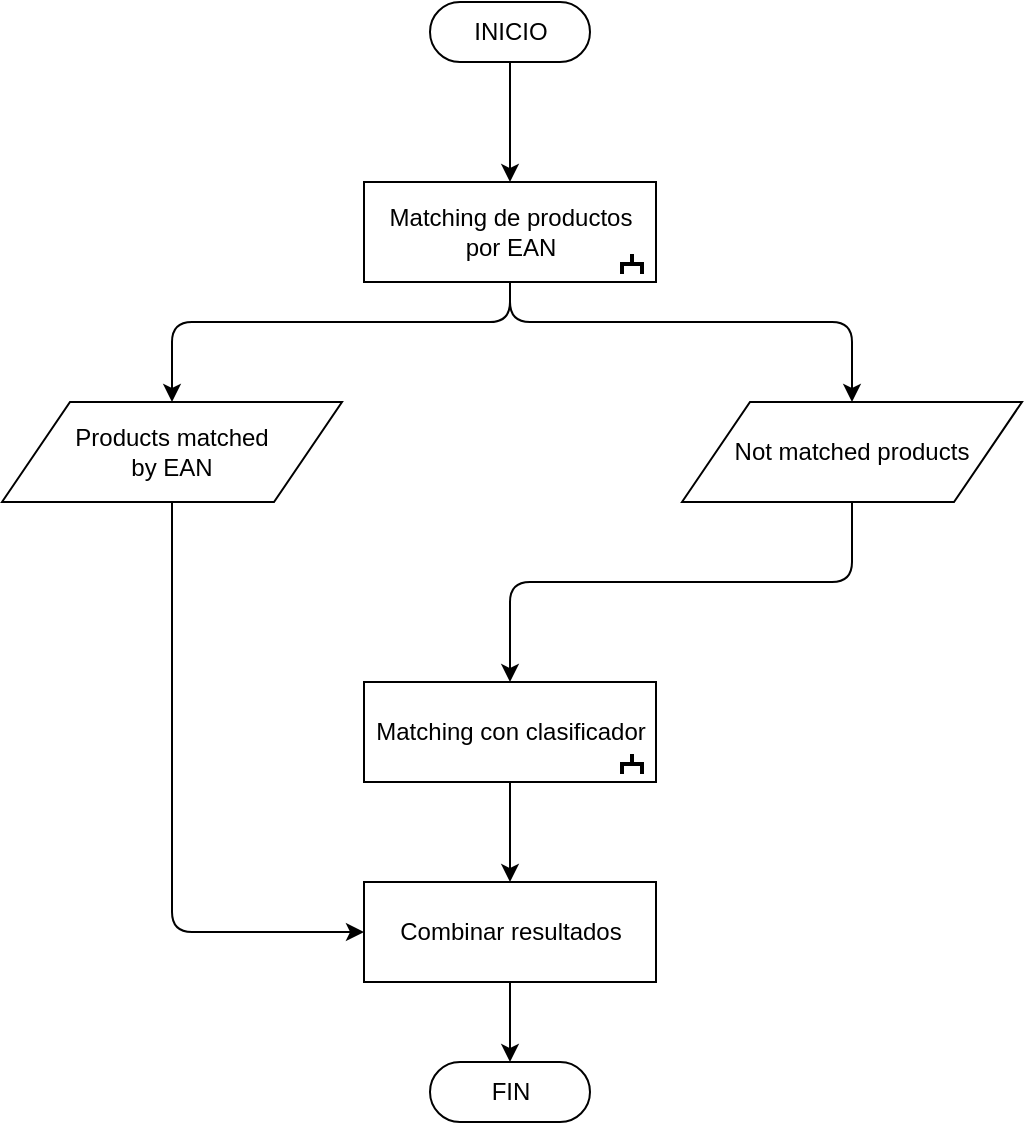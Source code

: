 <mxfile>
    <diagram id="rkbZzcY1yg9LUoFsTCDG" name="Página-1">
        <mxGraphModel dx="1792" dy="966" grid="1" gridSize="10" guides="1" tooltips="1" connect="1" arrows="1" fold="1" page="1" pageScale="1" pageWidth="827" pageHeight="1169" math="0" shadow="0">
            <root>
                <mxCell id="0"/>
                <mxCell id="1" parent="0"/>
                <mxCell id="5" style="edgeStyle=none;html=1;exitX=0.5;exitY=0.5;exitDx=0;exitDy=15;exitPerimeter=0;entryX=0.5;entryY=0;entryDx=0;entryDy=0;" parent="1" source="3" target="4" edge="1">
                    <mxGeometry relative="1" as="geometry"/>
                </mxCell>
                <mxCell id="3" value="INICIO" style="html=1;dashed=0;whitespace=wrap;shape=mxgraph.dfd.start" parent="1" vertex="1">
                    <mxGeometry x="374" y="80" width="80" height="30" as="geometry"/>
                </mxCell>
                <mxCell id="9" style="edgeStyle=none;html=1;exitX=0.5;exitY=1;exitDx=0;exitDy=0;entryX=0.5;entryY=0;entryDx=0;entryDy=0;" parent="1" source="4" target="8" edge="1">
                    <mxGeometry relative="1" as="geometry">
                        <Array as="points">
                            <mxPoint x="414" y="240"/>
                            <mxPoint x="245" y="240"/>
                        </Array>
                    </mxGeometry>
                </mxCell>
                <mxCell id="11" style="edgeStyle=none;html=1;exitX=0.5;exitY=1;exitDx=0;exitDy=0;entryX=0.5;entryY=0;entryDx=0;entryDy=0;" parent="1" source="4" target="10" edge="1">
                    <mxGeometry relative="1" as="geometry">
                        <Array as="points">
                            <mxPoint x="414" y="240"/>
                            <mxPoint x="585" y="240"/>
                        </Array>
                    </mxGeometry>
                </mxCell>
                <mxCell id="4" value="Matching de productos&lt;br&gt;por EAN" style="html=1;dashed=0;whitespace=wrap;" parent="1" vertex="1">
                    <mxGeometry x="341" y="170" width="146" height="50" as="geometry"/>
                </mxCell>
                <mxCell id="13" style="edgeStyle=none;html=1;exitX=0.5;exitY=1;exitDx=0;exitDy=0;entryX=0.5;entryY=0;entryDx=0;entryDy=0;" parent="1" source="6" target="14" edge="1">
                    <mxGeometry relative="1" as="geometry">
                        <mxPoint x="414" y="520" as="targetPoint"/>
                    </mxGeometry>
                </mxCell>
                <mxCell id="6" value="Matching con clasificador" style="html=1;dashed=0;whitespace=wrap;" parent="1" vertex="1">
                    <mxGeometry x="341" y="420" width="146" height="50" as="geometry"/>
                </mxCell>
                <mxCell id="16" style="edgeStyle=none;html=1;exitX=0.5;exitY=1;exitDx=0;exitDy=0;entryX=0;entryY=0.5;entryDx=0;entryDy=0;" parent="1" source="8" target="14" edge="1">
                    <mxGeometry relative="1" as="geometry">
                        <Array as="points">
                            <mxPoint x="245" y="545"/>
                        </Array>
                    </mxGeometry>
                </mxCell>
                <mxCell id="8" value="Products matched&lt;br&gt;by EAN" style="shape=parallelogram;perimeter=parallelogramPerimeter;whiteSpace=wrap;html=1;dashed=0;" parent="1" vertex="1">
                    <mxGeometry x="160" y="280" width="170" height="50" as="geometry"/>
                </mxCell>
                <mxCell id="12" style="edgeStyle=none;html=1;exitX=0.5;exitY=1;exitDx=0;exitDy=0;entryX=0.5;entryY=0;entryDx=0;entryDy=0;" parent="1" source="10" target="6" edge="1">
                    <mxGeometry relative="1" as="geometry">
                        <Array as="points">
                            <mxPoint x="585" y="370"/>
                            <mxPoint x="414" y="370"/>
                        </Array>
                    </mxGeometry>
                </mxCell>
                <mxCell id="10" value="Not matched products" style="shape=parallelogram;perimeter=parallelogramPerimeter;whiteSpace=wrap;html=1;dashed=0;" parent="1" vertex="1">
                    <mxGeometry x="500" y="280" width="170" height="50" as="geometry"/>
                </mxCell>
                <mxCell id="18" style="edgeStyle=none;html=1;exitX=0.5;exitY=1;exitDx=0;exitDy=0;entryX=0.5;entryY=0.5;entryDx=0;entryDy=-15;entryPerimeter=0;" parent="1" source="14" target="17" edge="1">
                    <mxGeometry relative="1" as="geometry"/>
                </mxCell>
                <mxCell id="14" value="Combinar resultados" style="html=1;dashed=0;whitespace=wrap;" parent="1" vertex="1">
                    <mxGeometry x="341" y="520" width="146" height="50" as="geometry"/>
                </mxCell>
                <mxCell id="17" value="FIN" style="html=1;dashed=0;whitespace=wrap;shape=mxgraph.dfd.start" parent="1" vertex="1">
                    <mxGeometry x="374" y="610" width="80" height="30" as="geometry"/>
                </mxCell>
                <mxCell id="19" value="" style="strokeWidth=2;html=1;shape=mxgraph.flowchart.annotation_2;align=left;labelPosition=right;pointerEvents=1;rotation=90;" parent="1" vertex="1">
                    <mxGeometry x="470" y="456" width="10" height="10" as="geometry"/>
                </mxCell>
                <mxCell id="22" value="" style="strokeWidth=2;html=1;shape=mxgraph.flowchart.annotation_2;align=left;labelPosition=right;pointerEvents=1;rotation=90;" parent="1" vertex="1">
                    <mxGeometry x="470" y="206" width="10" height="10" as="geometry"/>
                </mxCell>
            </root>
        </mxGraphModel>
    </diagram>
</mxfile>